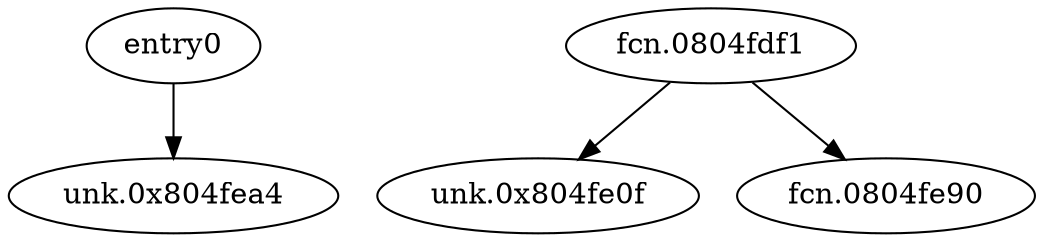 digraph code {
  "0x0804f250" [label="entry0"];
  "0x0804f250" -> "0x0804fea4";
  "0x0804fea4" [label="unk.0x804fea4"];
  "0x0804fdf1" [label="fcn.0804fdf1"];
  "0x0804fdf1" -> "0x0804fe0f";
  "0x0804fe0f" [label="unk.0x804fe0f"];
  "0x0804fdf1" -> "0x0804fe90";
  "0x0804fe90" [label="fcn.0804fe90"];
}